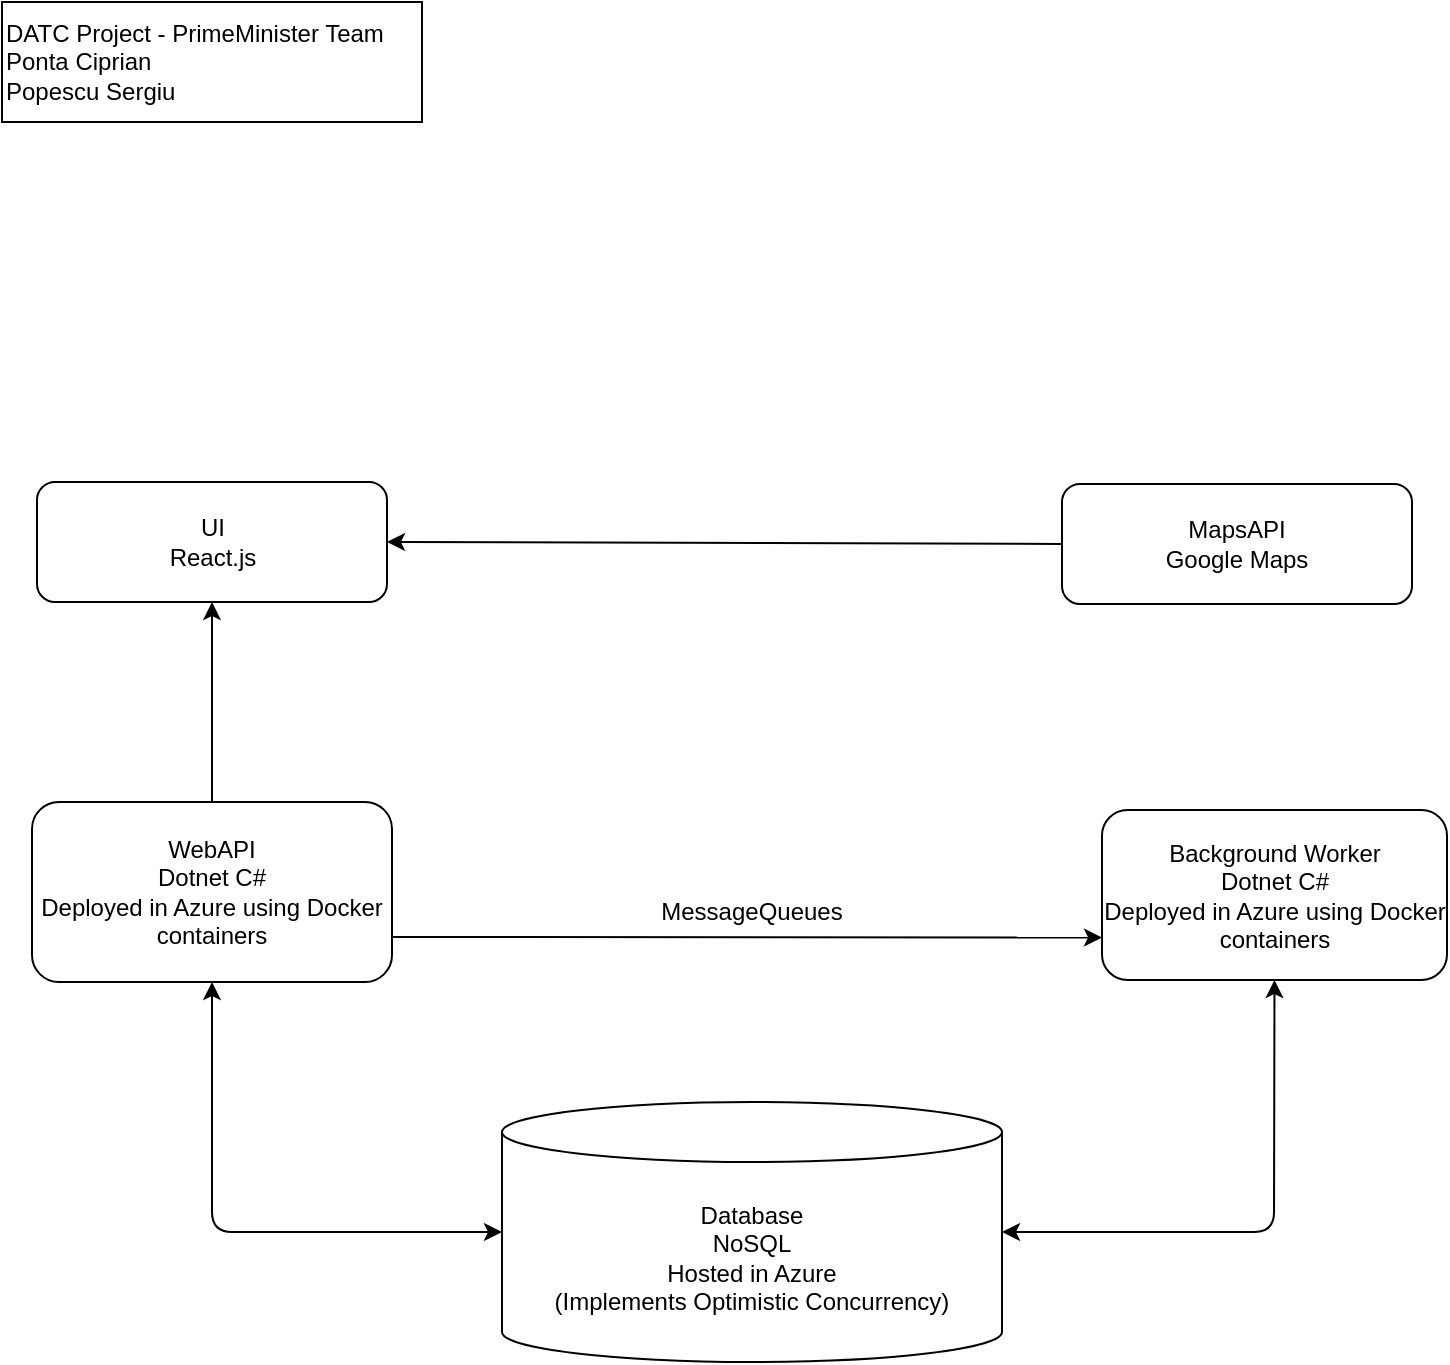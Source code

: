 <mxfile>
    <diagram id="JjEeS8rsnWTl7D2ULlOX" name="Page-1">
        <mxGraphModel dx="943" dy="570" grid="1" gridSize="10" guides="1" tooltips="1" connect="1" arrows="1" fold="1" page="1" pageScale="1" pageWidth="850" pageHeight="1100" math="0" shadow="0">
            <root>
                <mxCell id="0"/>
                <mxCell id="1" parent="0"/>
                <mxCell id="2" value="DATC Project - PrimeMinister Team&lt;br&gt;&lt;div&gt;&lt;span&gt;Ponta Ciprian&lt;/span&gt;&lt;/div&gt;&lt;div&gt;&lt;span&gt;Popescu Sergiu&lt;/span&gt;&lt;/div&gt;" style="rounded=0;whiteSpace=wrap;html=1;align=left;" parent="1" vertex="1">
                    <mxGeometry x="20" y="10" width="210" height="60" as="geometry"/>
                </mxCell>
                <mxCell id="22" style="edgeStyle=none;html=1;exitX=1;exitY=0.75;exitDx=0;exitDy=0;entryX=0;entryY=0.75;entryDx=0;entryDy=0;" parent="1" source="5" target="21" edge="1">
                    <mxGeometry relative="1" as="geometry"/>
                </mxCell>
                <mxCell id="33" value="" style="edgeStyle=none;html=1;" edge="1" parent="1" source="5" target="32">
                    <mxGeometry relative="1" as="geometry"/>
                </mxCell>
                <mxCell id="5" value="WebAPI&lt;br&gt;Dotnet C#&lt;br&gt;Deployed in Azure using Docker containers" style="rounded=1;whiteSpace=wrap;html=1;" parent="1" vertex="1">
                    <mxGeometry x="35" y="410" width="180" height="90" as="geometry"/>
                </mxCell>
                <mxCell id="34" style="edgeStyle=none;html=1;exitX=0;exitY=0.5;exitDx=0;exitDy=0;entryX=1;entryY=0.5;entryDx=0;entryDy=0;" edge="1" parent="1" source="8" target="32">
                    <mxGeometry relative="1" as="geometry"/>
                </mxCell>
                <mxCell id="8" value="MapsAPI&lt;br&gt;Google Maps" style="rounded=1;whiteSpace=wrap;html=1;" parent="1" vertex="1">
                    <mxGeometry x="550" y="251" width="175" height="60" as="geometry"/>
                </mxCell>
                <mxCell id="19" value="Database&lt;br&gt;NoSQL&lt;br&gt;Hosted in Azure&lt;br&gt;(Implements Optimistic Concurrency)" style="shape=cylinder3;whiteSpace=wrap;html=1;boundedLbl=1;backgroundOutline=1;size=15;" parent="1" vertex="1">
                    <mxGeometry x="270" y="560" width="250" height="130" as="geometry"/>
                </mxCell>
                <mxCell id="20" value="" style="endArrow=classic;startArrow=classic;html=1;entryX=0.5;entryY=1;entryDx=0;entryDy=0;exitX=0;exitY=0.5;exitDx=0;exitDy=0;exitPerimeter=0;" parent="1" source="19" target="5" edge="1">
                    <mxGeometry width="50" height="50" relative="1" as="geometry">
                        <mxPoint x="130" y="630" as="sourcePoint"/>
                        <mxPoint x="180" y="580" as="targetPoint"/>
                        <Array as="points">
                            <mxPoint x="125" y="625"/>
                        </Array>
                    </mxGeometry>
                </mxCell>
                <mxCell id="21" value="Background Worker&lt;br&gt;Dotnet C#&lt;br&gt;Deployed in Azure using Docker containers" style="rounded=1;whiteSpace=wrap;html=1;" parent="1" vertex="1">
                    <mxGeometry x="570" y="414" width="172.5" height="85" as="geometry"/>
                </mxCell>
                <mxCell id="23" value="MessageQueues" style="text;html=1;strokeColor=none;fillColor=none;align=center;verticalAlign=middle;whiteSpace=wrap;rounded=0;" parent="1" vertex="1">
                    <mxGeometry x="340" y="450" width="110" height="30" as="geometry"/>
                </mxCell>
                <mxCell id="26" value="" style="endArrow=classic;startArrow=classic;html=1;entryX=0.5;entryY=1;entryDx=0;entryDy=0;" parent="1" edge="1">
                    <mxGeometry width="50" height="50" relative="1" as="geometry">
                        <mxPoint x="520" y="625" as="sourcePoint"/>
                        <mxPoint x="656.25" y="499" as="targetPoint"/>
                        <Array as="points">
                            <mxPoint x="656" y="625"/>
                        </Array>
                    </mxGeometry>
                </mxCell>
                <mxCell id="32" value="UI&lt;br&gt;React.js" style="rounded=1;whiteSpace=wrap;html=1;" vertex="1" parent="1">
                    <mxGeometry x="37.5" y="250" width="175" height="60" as="geometry"/>
                </mxCell>
            </root>
        </mxGraphModel>
    </diagram>
</mxfile>